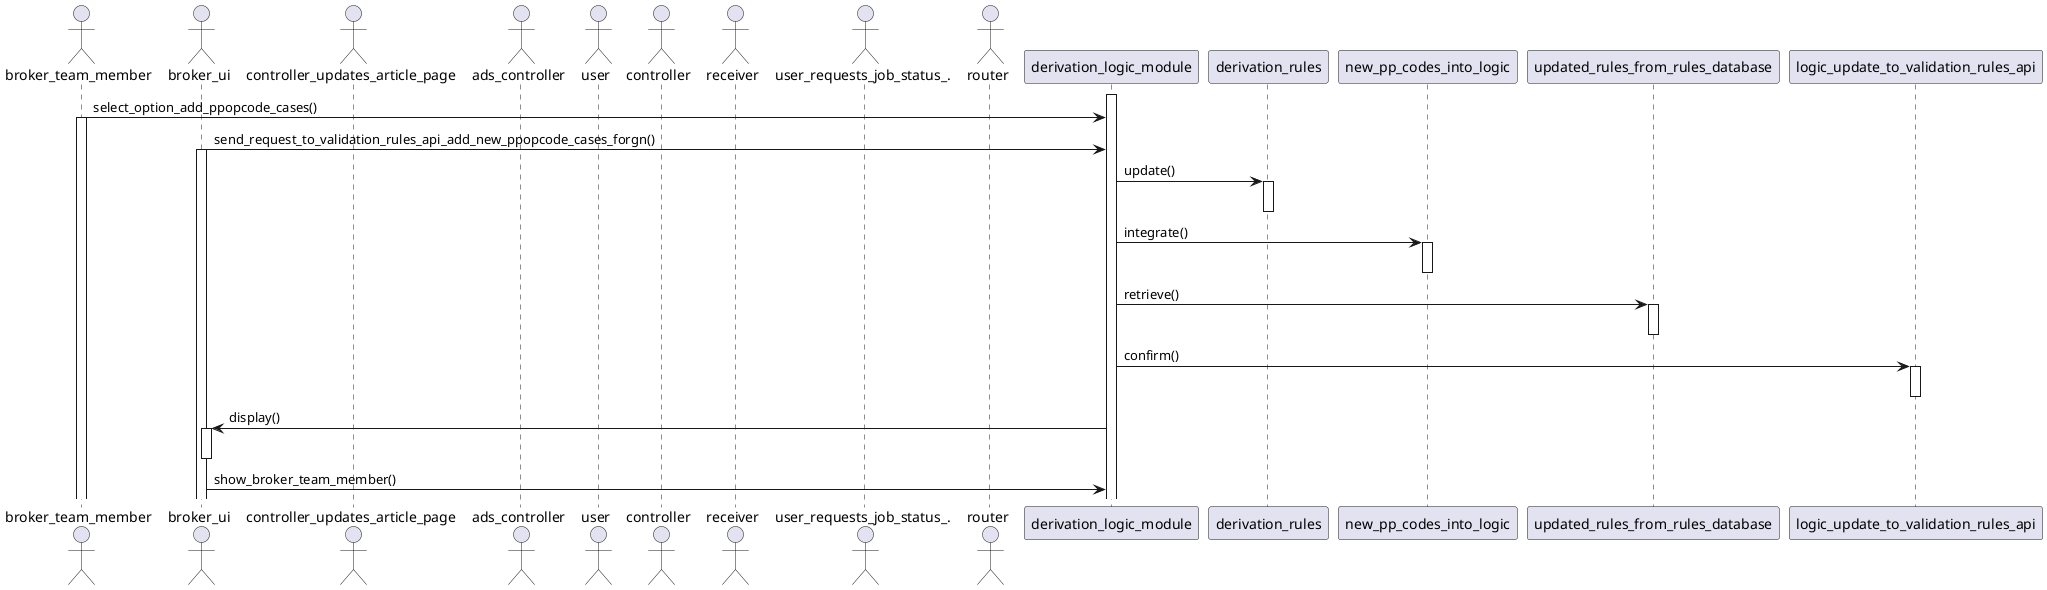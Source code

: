 @startuml
actor broker_team_member
actor broker_ui
actor controller_updates_article_page
actor ads_controller
actor user
actor controller
actor receiver
actor user_requests_job_status_.
actor router
participant derivation_logic_module
activate derivation_logic_module
broker_team_member -> derivation_logic_module: select_option_add_ppopcode_cases()
activate broker_team_member
broker_ui -> derivation_logic_module: send_request_to_validation_rules_api_add_new_ppopcode_cases_forgn()
activate broker_ui
participant derivation_rules
derivation_logic_module -> derivation_rules: update()
activate derivation_rules
deactivate derivation_rules
participant new_pp_codes_into_logic
derivation_logic_module -> new_pp_codes_into_logic: integrate()
activate new_pp_codes_into_logic
deactivate new_pp_codes_into_logic
participant updated_rules_from_rules_database
derivation_logic_module -> updated_rules_from_rules_database: retrieve()
activate updated_rules_from_rules_database
deactivate updated_rules_from_rules_database
participant logic_update_to_validation_rules_api
derivation_logic_module -> logic_update_to_validation_rules_api: confirm()
activate logic_update_to_validation_rules_api
deactivate logic_update_to_validation_rules_api
derivation_logic_module -> broker_ui: display()
activate broker_ui
deactivate broker_ui
broker_ui -> derivation_logic_module: show_broker_team_member()
@enduml

